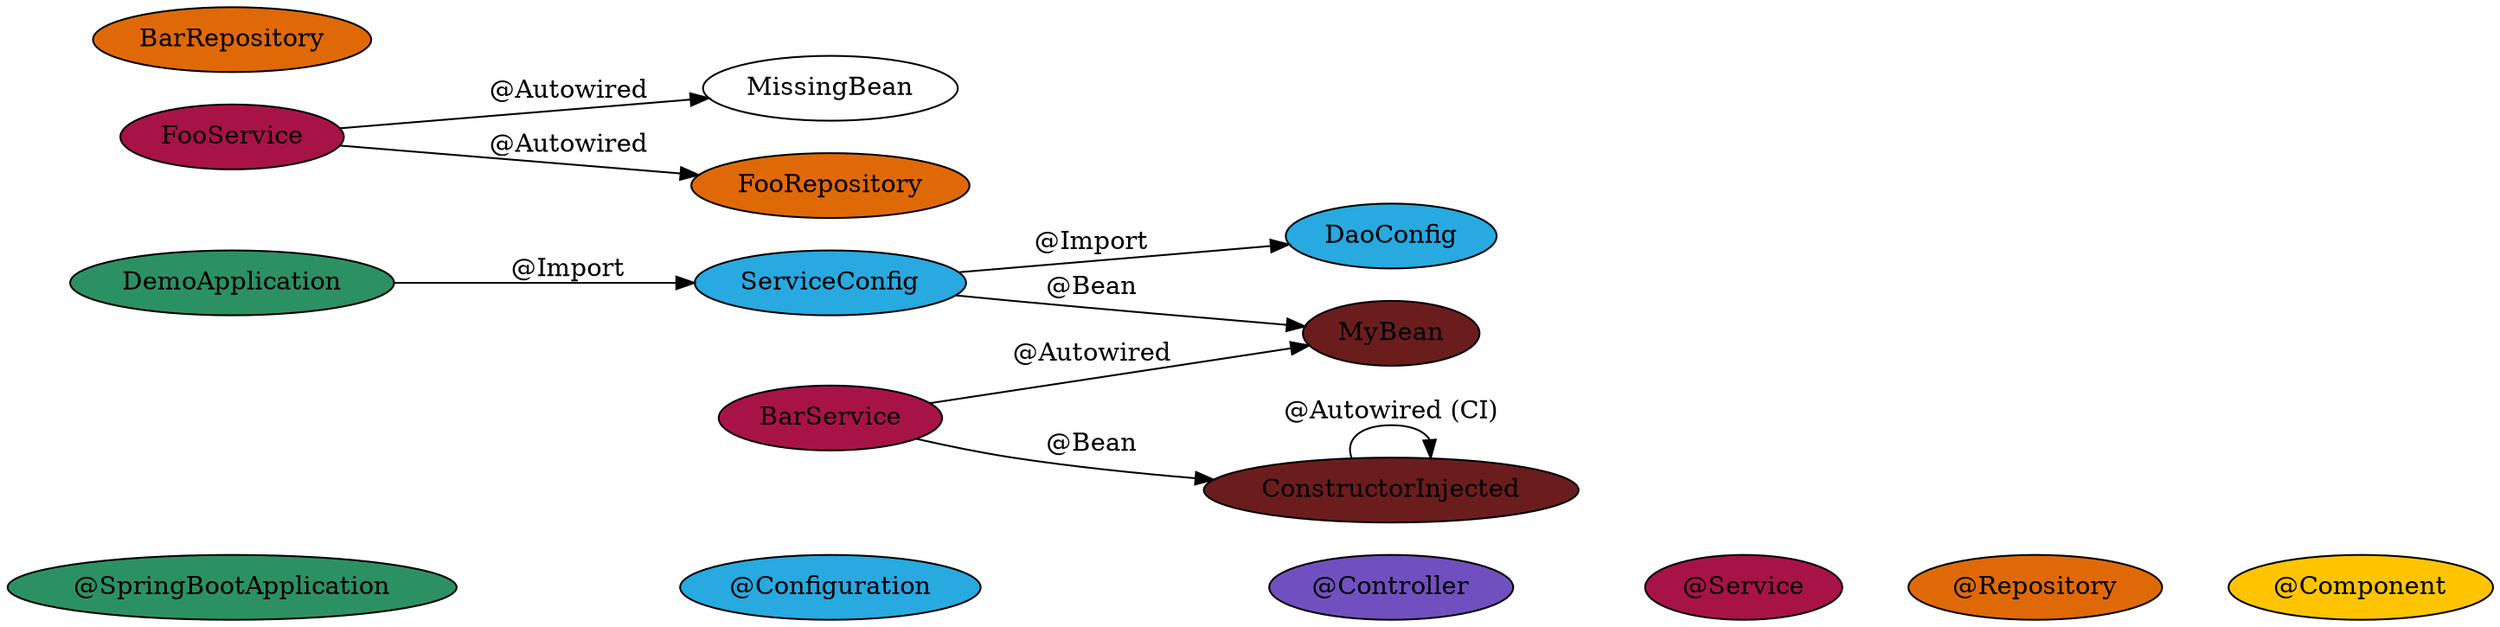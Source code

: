 digraph Components {
    rankdir=LR;
    # Legend
    "@SpringBootApplication" [fillcolor="#2c9162",style=filled];
    "@Configuration" [fillcolor="#28a9e0",style=filled];
    "@Controller" [fillcolor="#7050bf",style=filled];
    "@Service" [fillcolor="#a81347",style=filled];
    "@Repository" [fillcolor="#e06907",style=filled];
    "@Component" [fillcolor="#ffc400",style=filled];

    # Align legend
    "@SpringBootApplication" -> "@Configuration" [style=invis];
    "@Configuration" -> "@Controller" [style=invis];
    "@Controller" -> "@Service" [style=invis];
    "@Service" -> "@Repository" [style=invis];
    "@Repository" -> "@Component" [style=invis];

    DemoApplication [fillcolor="#2c9162"style=filled];
    DemoApplication -> ServiceConfig [label="@Import"];
    BarService [fillcolor="#a81347"style=filled];
    BarService -> MyBean [label="@Autowired"];
    ConstructorInjected [fillcolor="#6b1d1d",style=filled];
    BarService -> ConstructorInjected [label="@Bean"];
    ConstructorInjected -> ConstructorInjected [label="@Autowired (CI)"];
    FooService [fillcolor="#a81347"style=filled];
    FooService -> MissingBean [label="@Autowired"];
    FooService -> FooRepository [label="@Autowired"];
    ServiceConfig [fillcolor="#28a9e0"style=filled];
    ServiceConfig -> DaoConfig [label="@Import"];
    MyBean [fillcolor="#6b1d1d",style=filled];
    ServiceConfig -> MyBean [label="@Bean"];
    BarRepository [fillcolor="#e06907"style=filled];
    FooRepository [fillcolor="#e06907"style=filled];
    DaoConfig [fillcolor="#28a9e0"style=filled];
}
